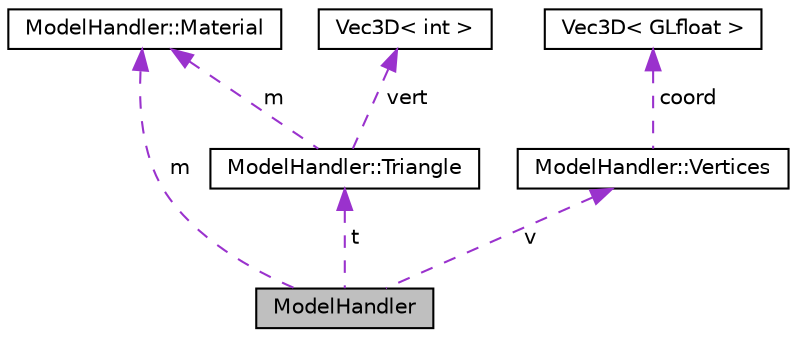 digraph "ModelHandler"
{
  edge [fontname="Helvetica",fontsize="10",labelfontname="Helvetica",labelfontsize="10"];
  node [fontname="Helvetica",fontsize="10",shape=record];
  Node1 [label="ModelHandler",height=0.2,width=0.4,color="black", fillcolor="grey75", style="filled", fontcolor="black"];
  Node2 -> Node1 [dir="back",color="darkorchid3",fontsize="10",style="dashed",label=" t" ,fontname="Helvetica"];
  Node2 [label="ModelHandler::Triangle",height=0.2,width=0.4,color="black", fillcolor="white", style="filled",URL="$structModelHandler_1_1Triangle.html"];
  Node3 -> Node2 [dir="back",color="darkorchid3",fontsize="10",style="dashed",label=" m" ,fontname="Helvetica"];
  Node3 [label="ModelHandler::Material",height=0.2,width=0.4,color="black", fillcolor="white", style="filled",URL="$structModelHandler_1_1Material.html"];
  Node4 -> Node2 [dir="back",color="darkorchid3",fontsize="10",style="dashed",label=" vert" ,fontname="Helvetica"];
  Node4 [label="Vec3D\< int \>",height=0.2,width=0.4,color="black", fillcolor="white", style="filled",URL="$classVec3D.html"];
  Node5 -> Node1 [dir="back",color="darkorchid3",fontsize="10",style="dashed",label=" v" ,fontname="Helvetica"];
  Node5 [label="ModelHandler::Vertices",height=0.2,width=0.4,color="black", fillcolor="white", style="filled",URL="$structModelHandler_1_1Vertices.html"];
  Node6 -> Node5 [dir="back",color="darkorchid3",fontsize="10",style="dashed",label=" coord" ,fontname="Helvetica"];
  Node6 [label="Vec3D\< GLfloat \>",height=0.2,width=0.4,color="black", fillcolor="white", style="filled",URL="$classVec3D.html"];
  Node3 -> Node1 [dir="back",color="darkorchid3",fontsize="10",style="dashed",label=" m" ,fontname="Helvetica"];
}
